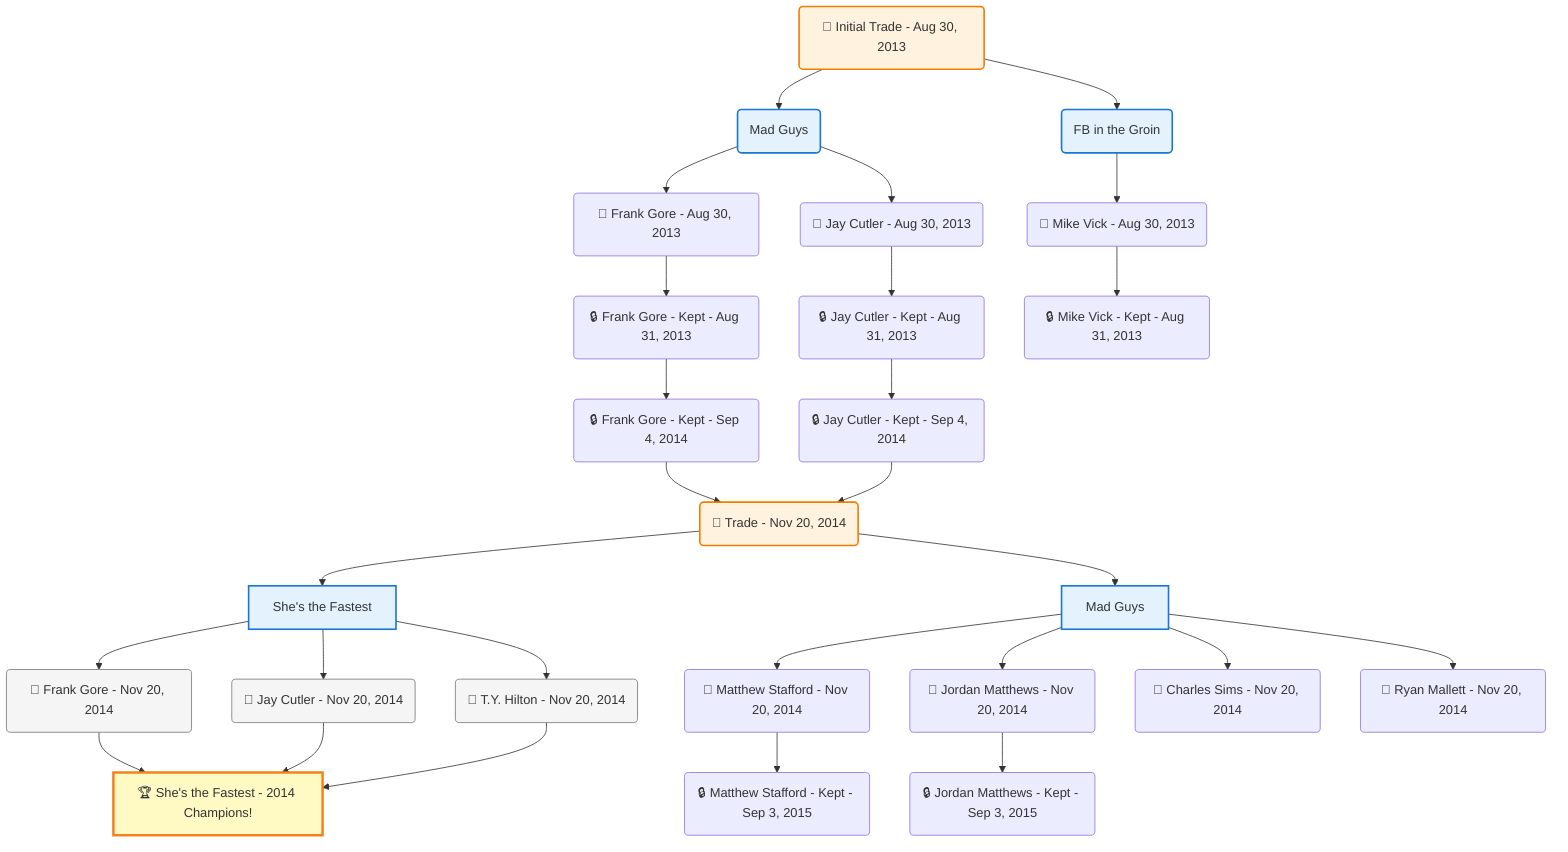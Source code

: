 flowchart TD

    TRADE_MAIN("🔄 Initial Trade - Aug 30, 2013")
    TEAM_1("Mad Guys")
    TEAM_2("FB in the Groin")
    NODE_12eec351-6fb3-455b-b573-3b06df97b0bf("🔄 Frank Gore - Aug 30, 2013")
    NODE_1dbfae61-76ca-481b-b58e-1b4fb4990ebd("🔒 Frank Gore - Kept - Aug 31, 2013")
    NODE_7e278f41-6b72-4ac0-8d15-e4741a5cf770("🔒 Frank Gore - Kept - Sep 4, 2014")
    TRADE_334fd2fc-3d88-4aa9-bd98-483f1a121a54_3("🔄 Trade - Nov 20, 2014")
    TEAM_4449259f-64af-44fd-9235-1facc0926234_4["She's the Fastest"]
    NODE_eab7f6ea-bcc2-4538-9d5e-a8479a76eacc("🔄 Frank Gore - Nov 20, 2014")
    CHAMP_4449259f-64af-44fd-9235-1facc0926234_2014["🏆 She's the Fastest - 2014 Champions!"]
    NODE_895daed7-a1a7-442a-bd0e-a77576099400("🔄 Jay Cutler - Nov 20, 2014")
    NODE_b249b045-4e64-4783-b84d-a9c8a0eb5b47("🔄 T.Y. Hilton - Nov 20, 2014")
    TEAM_f5908944-6efd-40eb-af54-6c53004e0e2f_5["Mad Guys"]
    NODE_2f1c54b7-79b1-42ba-86be-368f9df9f8b8("🔄 Matthew Stafford - Nov 20, 2014")
    NODE_e11af067-6a7b-4c47-85b7-e5a2c3d23008("🔒 Matthew Stafford - Kept - Sep 3, 2015")
    NODE_2215c458-b5ef-4a39-ac64-9cdaf1009882("🔄 Jordan Matthews - Nov 20, 2014")
    NODE_80e8bbc0-18c8-4a2e-81a4-ce6146f50db7("🔒 Jordan Matthews - Kept - Sep 3, 2015")
    NODE_10a1599e-35fd-4ee2-ba67-ebaedc077a9c("🔄 Charles Sims - Nov 20, 2014")
    NODE_9762ce52-b8af-4f54-b51b-f4694eaf83ba("🔄 Ryan Mallett - Nov 20, 2014")
    NODE_aaf97f06-4848-4686-a893-b4b44ccff081("🔄 Mike Vick - Aug 30, 2013")
    NODE_bfa1714b-26e9-4e94-9f8a-a9f3a167ab14("🔒 Mike Vick - Kept - Aug 31, 2013")
    NODE_56f679c0-3705-494f-8e28-d59e8ea5db61("🔄 Jay Cutler - Aug 30, 2013")
    NODE_aee15b0e-74b3-416f-ad89-1ccb76924fc1("🔒 Jay Cutler - Kept - Aug 31, 2013")
    NODE_f6e34171-ca35-4ee6-be01-77d513724474("🔒 Jay Cutler - Kept - Sep 4, 2014")

    TRADE_MAIN --> TEAM_1
    TRADE_MAIN --> TEAM_2
    TEAM_1 --> NODE_12eec351-6fb3-455b-b573-3b06df97b0bf
    NODE_12eec351-6fb3-455b-b573-3b06df97b0bf --> NODE_1dbfae61-76ca-481b-b58e-1b4fb4990ebd
    NODE_1dbfae61-76ca-481b-b58e-1b4fb4990ebd --> NODE_7e278f41-6b72-4ac0-8d15-e4741a5cf770
    NODE_7e278f41-6b72-4ac0-8d15-e4741a5cf770 --> TRADE_334fd2fc-3d88-4aa9-bd98-483f1a121a54_3
    TRADE_334fd2fc-3d88-4aa9-bd98-483f1a121a54_3 --> TEAM_4449259f-64af-44fd-9235-1facc0926234_4
    TEAM_4449259f-64af-44fd-9235-1facc0926234_4 --> NODE_eab7f6ea-bcc2-4538-9d5e-a8479a76eacc
    NODE_eab7f6ea-bcc2-4538-9d5e-a8479a76eacc --> CHAMP_4449259f-64af-44fd-9235-1facc0926234_2014
    TEAM_4449259f-64af-44fd-9235-1facc0926234_4 --> NODE_895daed7-a1a7-442a-bd0e-a77576099400
    NODE_895daed7-a1a7-442a-bd0e-a77576099400 --> CHAMP_4449259f-64af-44fd-9235-1facc0926234_2014
    TEAM_4449259f-64af-44fd-9235-1facc0926234_4 --> NODE_b249b045-4e64-4783-b84d-a9c8a0eb5b47
    NODE_b249b045-4e64-4783-b84d-a9c8a0eb5b47 --> CHAMP_4449259f-64af-44fd-9235-1facc0926234_2014
    TRADE_334fd2fc-3d88-4aa9-bd98-483f1a121a54_3 --> TEAM_f5908944-6efd-40eb-af54-6c53004e0e2f_5
    TEAM_f5908944-6efd-40eb-af54-6c53004e0e2f_5 --> NODE_2f1c54b7-79b1-42ba-86be-368f9df9f8b8
    NODE_2f1c54b7-79b1-42ba-86be-368f9df9f8b8 --> NODE_e11af067-6a7b-4c47-85b7-e5a2c3d23008
    TEAM_f5908944-6efd-40eb-af54-6c53004e0e2f_5 --> NODE_2215c458-b5ef-4a39-ac64-9cdaf1009882
    NODE_2215c458-b5ef-4a39-ac64-9cdaf1009882 --> NODE_80e8bbc0-18c8-4a2e-81a4-ce6146f50db7
    TEAM_f5908944-6efd-40eb-af54-6c53004e0e2f_5 --> NODE_10a1599e-35fd-4ee2-ba67-ebaedc077a9c
    TEAM_f5908944-6efd-40eb-af54-6c53004e0e2f_5 --> NODE_9762ce52-b8af-4f54-b51b-f4694eaf83ba
    TEAM_2 --> NODE_aaf97f06-4848-4686-a893-b4b44ccff081
    NODE_aaf97f06-4848-4686-a893-b4b44ccff081 --> NODE_bfa1714b-26e9-4e94-9f8a-a9f3a167ab14
    TEAM_1 --> NODE_56f679c0-3705-494f-8e28-d59e8ea5db61
    NODE_56f679c0-3705-494f-8e28-d59e8ea5db61 --> NODE_aee15b0e-74b3-416f-ad89-1ccb76924fc1
    NODE_aee15b0e-74b3-416f-ad89-1ccb76924fc1 --> NODE_f6e34171-ca35-4ee6-be01-77d513724474
    NODE_f6e34171-ca35-4ee6-be01-77d513724474 --> TRADE_334fd2fc-3d88-4aa9-bd98-483f1a121a54_3

    %% Node styling
    classDef teamNode fill:#e3f2fd,stroke:#1976d2,stroke-width:2px
    classDef tradeNode fill:#fff3e0,stroke:#f57c00,stroke-width:2px
    classDef playerNode fill:#f3e5f5,stroke:#7b1fa2,stroke-width:1px
    classDef nonRootPlayerNode fill:#f5f5f5,stroke:#757575,stroke-width:1px
    classDef endNode fill:#ffebee,stroke:#c62828,stroke-width:2px
    classDef waiverNode fill:#e8f5e8,stroke:#388e3c,stroke-width:2px
    classDef championshipNode fill:#fff9c4,stroke:#f57f17,stroke-width:3px

    class TEAM_1,TEAM_2,TEAM_4449259f-64af-44fd-9235-1facc0926234_4,TEAM_f5908944-6efd-40eb-af54-6c53004e0e2f_5 teamNode
    class CHAMP_4449259f-64af-44fd-9235-1facc0926234_2014 championshipNode
    class NODE_eab7f6ea-bcc2-4538-9d5e-a8479a76eacc,NODE_895daed7-a1a7-442a-bd0e-a77576099400,NODE_b249b045-4e64-4783-b84d-a9c8a0eb5b47 nonRootPlayerNode
    class TRADE_MAIN,TRADE_334fd2fc-3d88-4aa9-bd98-483f1a121a54_3 tradeNode